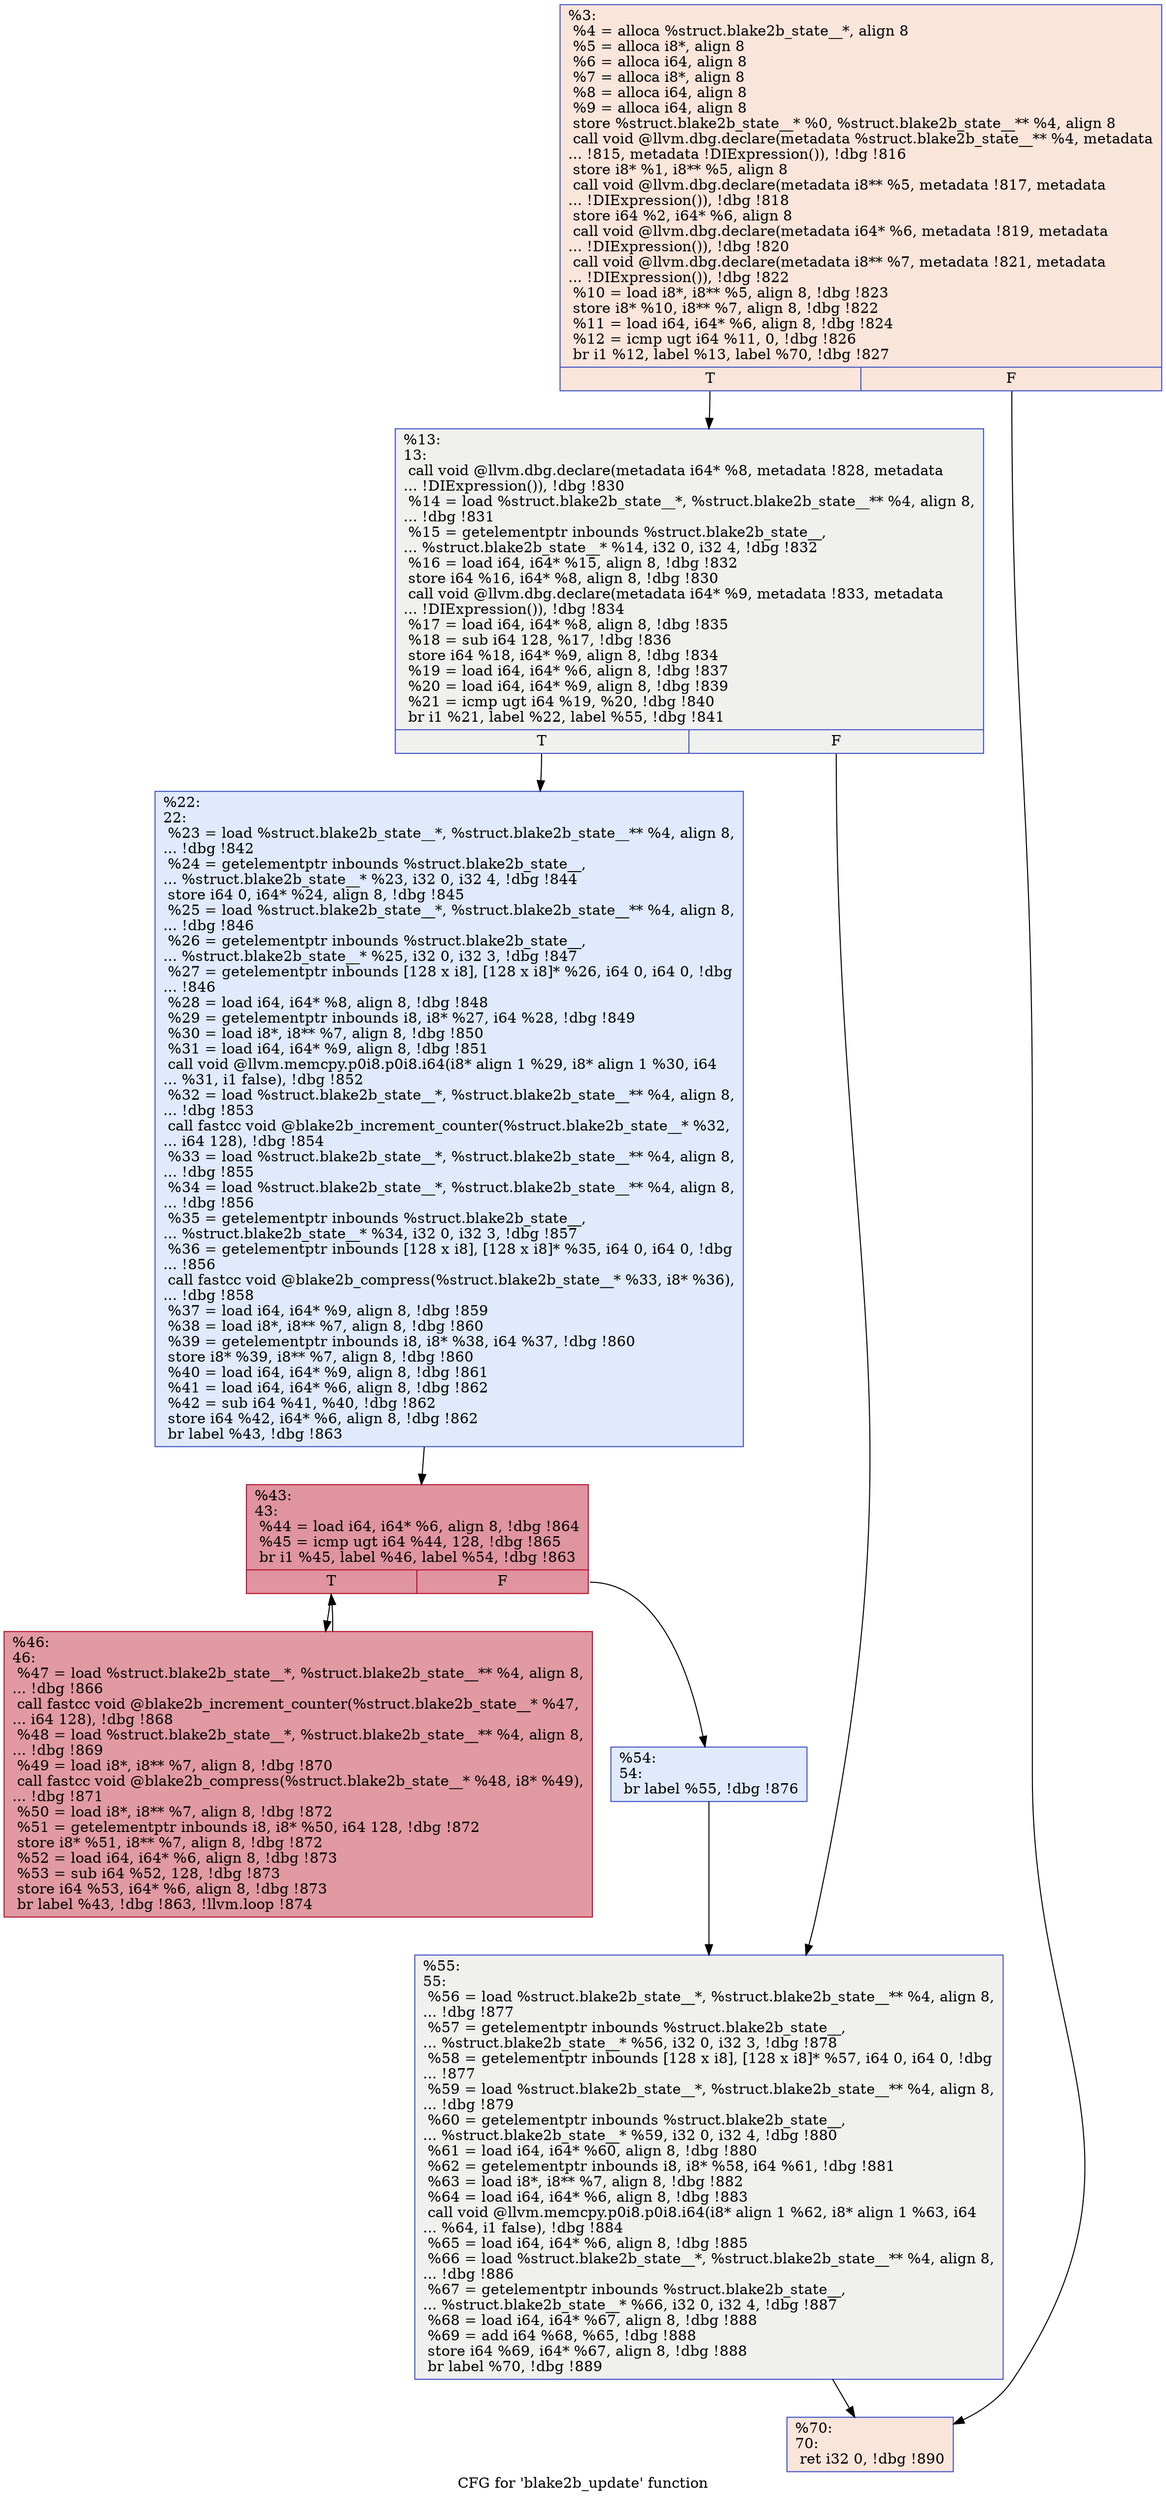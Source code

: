 digraph "CFG for 'blake2b_update' function" {
	label="CFG for 'blake2b_update' function";

	Node0x2153dd0 [shape=record,color="#3d50c3ff", style=filled, fillcolor="#f4c5ad70",label="{%3:\l  %4 = alloca %struct.blake2b_state__*, align 8\l  %5 = alloca i8*, align 8\l  %6 = alloca i64, align 8\l  %7 = alloca i8*, align 8\l  %8 = alloca i64, align 8\l  %9 = alloca i64, align 8\l  store %struct.blake2b_state__* %0, %struct.blake2b_state__** %4, align 8\l  call void @llvm.dbg.declare(metadata %struct.blake2b_state__** %4, metadata\l... !815, metadata !DIExpression()), !dbg !816\l  store i8* %1, i8** %5, align 8\l  call void @llvm.dbg.declare(metadata i8** %5, metadata !817, metadata\l... !DIExpression()), !dbg !818\l  store i64 %2, i64* %6, align 8\l  call void @llvm.dbg.declare(metadata i64* %6, metadata !819, metadata\l... !DIExpression()), !dbg !820\l  call void @llvm.dbg.declare(metadata i8** %7, metadata !821, metadata\l... !DIExpression()), !dbg !822\l  %10 = load i8*, i8** %5, align 8, !dbg !823\l  store i8* %10, i8** %7, align 8, !dbg !822\l  %11 = load i64, i64* %6, align 8, !dbg !824\l  %12 = icmp ugt i64 %11, 0, !dbg !826\l  br i1 %12, label %13, label %70, !dbg !827\l|{<s0>T|<s1>F}}"];
	Node0x2153dd0:s0 -> Node0x2153e20;
	Node0x2153dd0:s1 -> Node0x2154000;
	Node0x2153e20 [shape=record,color="#3d50c3ff", style=filled, fillcolor="#dedcdb70",label="{%13:\l13:                                               \l  call void @llvm.dbg.declare(metadata i64* %8, metadata !828, metadata\l... !DIExpression()), !dbg !830\l  %14 = load %struct.blake2b_state__*, %struct.blake2b_state__** %4, align 8,\l... !dbg !831\l  %15 = getelementptr inbounds %struct.blake2b_state__,\l... %struct.blake2b_state__* %14, i32 0, i32 4, !dbg !832\l  %16 = load i64, i64* %15, align 8, !dbg !832\l  store i64 %16, i64* %8, align 8, !dbg !830\l  call void @llvm.dbg.declare(metadata i64* %9, metadata !833, metadata\l... !DIExpression()), !dbg !834\l  %17 = load i64, i64* %8, align 8, !dbg !835\l  %18 = sub i64 128, %17, !dbg !836\l  store i64 %18, i64* %9, align 8, !dbg !834\l  %19 = load i64, i64* %6, align 8, !dbg !837\l  %20 = load i64, i64* %9, align 8, !dbg !839\l  %21 = icmp ugt i64 %19, %20, !dbg !840\l  br i1 %21, label %22, label %55, !dbg !841\l|{<s0>T|<s1>F}}"];
	Node0x2153e20:s0 -> Node0x2153e70;
	Node0x2153e20:s1 -> Node0x2153fb0;
	Node0x2153e70 [shape=record,color="#3d50c3ff", style=filled, fillcolor="#b9d0f970",label="{%22:\l22:                                               \l  %23 = load %struct.blake2b_state__*, %struct.blake2b_state__** %4, align 8,\l... !dbg !842\l  %24 = getelementptr inbounds %struct.blake2b_state__,\l... %struct.blake2b_state__* %23, i32 0, i32 4, !dbg !844\l  store i64 0, i64* %24, align 8, !dbg !845\l  %25 = load %struct.blake2b_state__*, %struct.blake2b_state__** %4, align 8,\l... !dbg !846\l  %26 = getelementptr inbounds %struct.blake2b_state__,\l... %struct.blake2b_state__* %25, i32 0, i32 3, !dbg !847\l  %27 = getelementptr inbounds [128 x i8], [128 x i8]* %26, i64 0, i64 0, !dbg\l... !846\l  %28 = load i64, i64* %8, align 8, !dbg !848\l  %29 = getelementptr inbounds i8, i8* %27, i64 %28, !dbg !849\l  %30 = load i8*, i8** %7, align 8, !dbg !850\l  %31 = load i64, i64* %9, align 8, !dbg !851\l  call void @llvm.memcpy.p0i8.p0i8.i64(i8* align 1 %29, i8* align 1 %30, i64\l... %31, i1 false), !dbg !852\l  %32 = load %struct.blake2b_state__*, %struct.blake2b_state__** %4, align 8,\l... !dbg !853\l  call fastcc void @blake2b_increment_counter(%struct.blake2b_state__* %32,\l... i64 128), !dbg !854\l  %33 = load %struct.blake2b_state__*, %struct.blake2b_state__** %4, align 8,\l... !dbg !855\l  %34 = load %struct.blake2b_state__*, %struct.blake2b_state__** %4, align 8,\l... !dbg !856\l  %35 = getelementptr inbounds %struct.blake2b_state__,\l... %struct.blake2b_state__* %34, i32 0, i32 3, !dbg !857\l  %36 = getelementptr inbounds [128 x i8], [128 x i8]* %35, i64 0, i64 0, !dbg\l... !856\l  call fastcc void @blake2b_compress(%struct.blake2b_state__* %33, i8* %36),\l... !dbg !858\l  %37 = load i64, i64* %9, align 8, !dbg !859\l  %38 = load i8*, i8** %7, align 8, !dbg !860\l  %39 = getelementptr inbounds i8, i8* %38, i64 %37, !dbg !860\l  store i8* %39, i8** %7, align 8, !dbg !860\l  %40 = load i64, i64* %9, align 8, !dbg !861\l  %41 = load i64, i64* %6, align 8, !dbg !862\l  %42 = sub i64 %41, %40, !dbg !862\l  store i64 %42, i64* %6, align 8, !dbg !862\l  br label %43, !dbg !863\l}"];
	Node0x2153e70 -> Node0x2153ec0;
	Node0x2153ec0 [shape=record,color="#b70d28ff", style=filled, fillcolor="#b70d2870",label="{%43:\l43:                                               \l  %44 = load i64, i64* %6, align 8, !dbg !864\l  %45 = icmp ugt i64 %44, 128, !dbg !865\l  br i1 %45, label %46, label %54, !dbg !863\l|{<s0>T|<s1>F}}"];
	Node0x2153ec0:s0 -> Node0x2153f10;
	Node0x2153ec0:s1 -> Node0x2153f60;
	Node0x2153f10 [shape=record,color="#b70d28ff", style=filled, fillcolor="#bb1b2c70",label="{%46:\l46:                                               \l  %47 = load %struct.blake2b_state__*, %struct.blake2b_state__** %4, align 8,\l... !dbg !866\l  call fastcc void @blake2b_increment_counter(%struct.blake2b_state__* %47,\l... i64 128), !dbg !868\l  %48 = load %struct.blake2b_state__*, %struct.blake2b_state__** %4, align 8,\l... !dbg !869\l  %49 = load i8*, i8** %7, align 8, !dbg !870\l  call fastcc void @blake2b_compress(%struct.blake2b_state__* %48, i8* %49),\l... !dbg !871\l  %50 = load i8*, i8** %7, align 8, !dbg !872\l  %51 = getelementptr inbounds i8, i8* %50, i64 128, !dbg !872\l  store i8* %51, i8** %7, align 8, !dbg !872\l  %52 = load i64, i64* %6, align 8, !dbg !873\l  %53 = sub i64 %52, 128, !dbg !873\l  store i64 %53, i64* %6, align 8, !dbg !873\l  br label %43, !dbg !863, !llvm.loop !874\l}"];
	Node0x2153f10 -> Node0x2153ec0;
	Node0x2153f60 [shape=record,color="#3d50c3ff", style=filled, fillcolor="#b9d0f970",label="{%54:\l54:                                               \l  br label %55, !dbg !876\l}"];
	Node0x2153f60 -> Node0x2153fb0;
	Node0x2153fb0 [shape=record,color="#3d50c3ff", style=filled, fillcolor="#dedcdb70",label="{%55:\l55:                                               \l  %56 = load %struct.blake2b_state__*, %struct.blake2b_state__** %4, align 8,\l... !dbg !877\l  %57 = getelementptr inbounds %struct.blake2b_state__,\l... %struct.blake2b_state__* %56, i32 0, i32 3, !dbg !878\l  %58 = getelementptr inbounds [128 x i8], [128 x i8]* %57, i64 0, i64 0, !dbg\l... !877\l  %59 = load %struct.blake2b_state__*, %struct.blake2b_state__** %4, align 8,\l... !dbg !879\l  %60 = getelementptr inbounds %struct.blake2b_state__,\l... %struct.blake2b_state__* %59, i32 0, i32 4, !dbg !880\l  %61 = load i64, i64* %60, align 8, !dbg !880\l  %62 = getelementptr inbounds i8, i8* %58, i64 %61, !dbg !881\l  %63 = load i8*, i8** %7, align 8, !dbg !882\l  %64 = load i64, i64* %6, align 8, !dbg !883\l  call void @llvm.memcpy.p0i8.p0i8.i64(i8* align 1 %62, i8* align 1 %63, i64\l... %64, i1 false), !dbg !884\l  %65 = load i64, i64* %6, align 8, !dbg !885\l  %66 = load %struct.blake2b_state__*, %struct.blake2b_state__** %4, align 8,\l... !dbg !886\l  %67 = getelementptr inbounds %struct.blake2b_state__,\l... %struct.blake2b_state__* %66, i32 0, i32 4, !dbg !887\l  %68 = load i64, i64* %67, align 8, !dbg !888\l  %69 = add i64 %68, %65, !dbg !888\l  store i64 %69, i64* %67, align 8, !dbg !888\l  br label %70, !dbg !889\l}"];
	Node0x2153fb0 -> Node0x2154000;
	Node0x2154000 [shape=record,color="#3d50c3ff", style=filled, fillcolor="#f4c5ad70",label="{%70:\l70:                                               \l  ret i32 0, !dbg !890\l}"];
}
